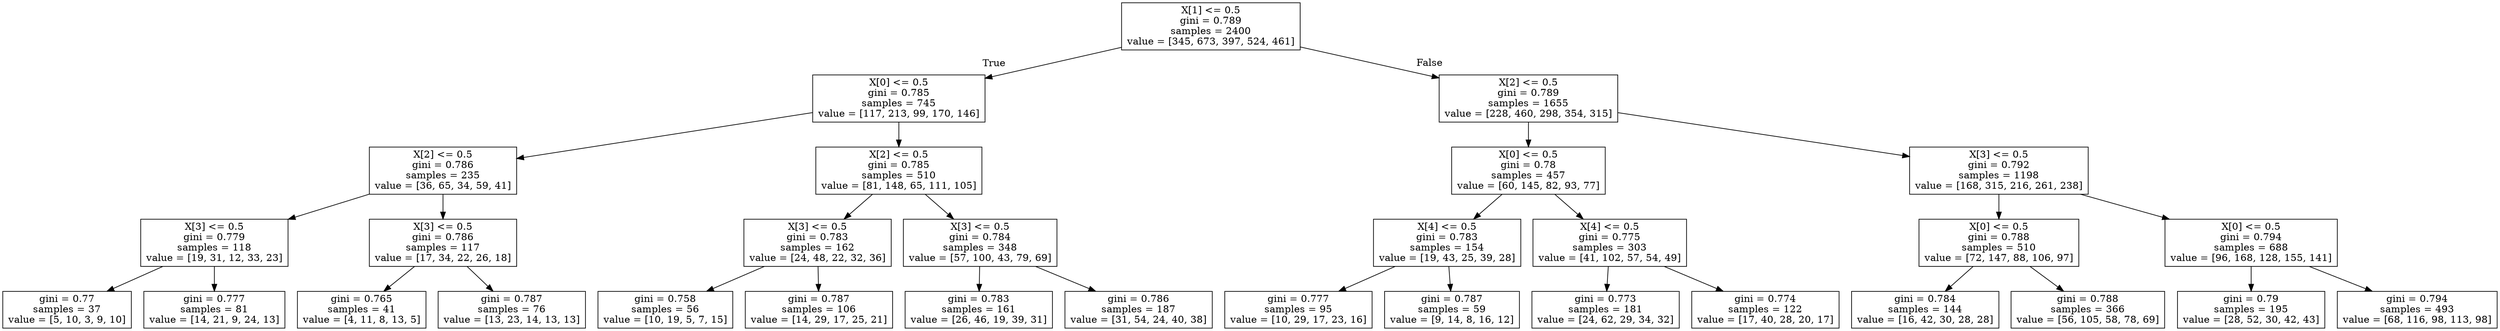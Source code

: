 digraph Tree {
node [shape=box] ;
0 [label="X[1] <= 0.5\ngini = 0.789\nsamples = 2400\nvalue = [345, 673, 397, 524, 461]"] ;
1 [label="X[0] <= 0.5\ngini = 0.785\nsamples = 745\nvalue = [117, 213, 99, 170, 146]"] ;
0 -> 1 [labeldistance=2.5, labelangle=45, headlabel="True"] ;
2 [label="X[2] <= 0.5\ngini = 0.786\nsamples = 235\nvalue = [36, 65, 34, 59, 41]"] ;
1 -> 2 ;
3 [label="X[3] <= 0.5\ngini = 0.779\nsamples = 118\nvalue = [19, 31, 12, 33, 23]"] ;
2 -> 3 ;
4 [label="gini = 0.77\nsamples = 37\nvalue = [5, 10, 3, 9, 10]"] ;
3 -> 4 ;
5 [label="gini = 0.777\nsamples = 81\nvalue = [14, 21, 9, 24, 13]"] ;
3 -> 5 ;
6 [label="X[3] <= 0.5\ngini = 0.786\nsamples = 117\nvalue = [17, 34, 22, 26, 18]"] ;
2 -> 6 ;
7 [label="gini = 0.765\nsamples = 41\nvalue = [4, 11, 8, 13, 5]"] ;
6 -> 7 ;
8 [label="gini = 0.787\nsamples = 76\nvalue = [13, 23, 14, 13, 13]"] ;
6 -> 8 ;
9 [label="X[2] <= 0.5\ngini = 0.785\nsamples = 510\nvalue = [81, 148, 65, 111, 105]"] ;
1 -> 9 ;
10 [label="X[3] <= 0.5\ngini = 0.783\nsamples = 162\nvalue = [24, 48, 22, 32, 36]"] ;
9 -> 10 ;
11 [label="gini = 0.758\nsamples = 56\nvalue = [10, 19, 5, 7, 15]"] ;
10 -> 11 ;
12 [label="gini = 0.787\nsamples = 106\nvalue = [14, 29, 17, 25, 21]"] ;
10 -> 12 ;
13 [label="X[3] <= 0.5\ngini = 0.784\nsamples = 348\nvalue = [57, 100, 43, 79, 69]"] ;
9 -> 13 ;
14 [label="gini = 0.783\nsamples = 161\nvalue = [26, 46, 19, 39, 31]"] ;
13 -> 14 ;
15 [label="gini = 0.786\nsamples = 187\nvalue = [31, 54, 24, 40, 38]"] ;
13 -> 15 ;
16 [label="X[2] <= 0.5\ngini = 0.789\nsamples = 1655\nvalue = [228, 460, 298, 354, 315]"] ;
0 -> 16 [labeldistance=2.5, labelangle=-45, headlabel="False"] ;
17 [label="X[0] <= 0.5\ngini = 0.78\nsamples = 457\nvalue = [60, 145, 82, 93, 77]"] ;
16 -> 17 ;
18 [label="X[4] <= 0.5\ngini = 0.783\nsamples = 154\nvalue = [19, 43, 25, 39, 28]"] ;
17 -> 18 ;
19 [label="gini = 0.777\nsamples = 95\nvalue = [10, 29, 17, 23, 16]"] ;
18 -> 19 ;
20 [label="gini = 0.787\nsamples = 59\nvalue = [9, 14, 8, 16, 12]"] ;
18 -> 20 ;
21 [label="X[4] <= 0.5\ngini = 0.775\nsamples = 303\nvalue = [41, 102, 57, 54, 49]"] ;
17 -> 21 ;
22 [label="gini = 0.773\nsamples = 181\nvalue = [24, 62, 29, 34, 32]"] ;
21 -> 22 ;
23 [label="gini = 0.774\nsamples = 122\nvalue = [17, 40, 28, 20, 17]"] ;
21 -> 23 ;
24 [label="X[3] <= 0.5\ngini = 0.792\nsamples = 1198\nvalue = [168, 315, 216, 261, 238]"] ;
16 -> 24 ;
25 [label="X[0] <= 0.5\ngini = 0.788\nsamples = 510\nvalue = [72, 147, 88, 106, 97]"] ;
24 -> 25 ;
26 [label="gini = 0.784\nsamples = 144\nvalue = [16, 42, 30, 28, 28]"] ;
25 -> 26 ;
27 [label="gini = 0.788\nsamples = 366\nvalue = [56, 105, 58, 78, 69]"] ;
25 -> 27 ;
28 [label="X[0] <= 0.5\ngini = 0.794\nsamples = 688\nvalue = [96, 168, 128, 155, 141]"] ;
24 -> 28 ;
29 [label="gini = 0.79\nsamples = 195\nvalue = [28, 52, 30, 42, 43]"] ;
28 -> 29 ;
30 [label="gini = 0.794\nsamples = 493\nvalue = [68, 116, 98, 113, 98]"] ;
28 -> 30 ;
}